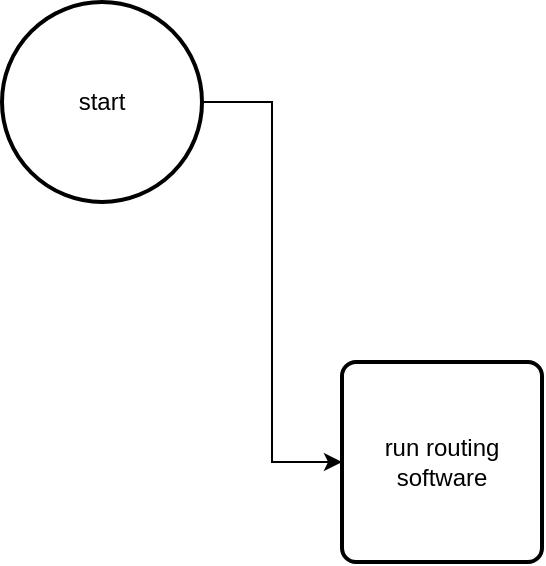 <mxfile version="14.6.11" type="github">
  <diagram id="Cs9q6yc808jhRWMu1o9q" name="Page-1">
    <mxGraphModel dx="1228" dy="495" grid="1" gridSize="10" guides="1" tooltips="1" connect="1" arrows="1" fold="1" page="1" pageScale="1" pageWidth="850" pageHeight="1100" math="0" shadow="0">
      <root>
        <mxCell id="0" />
        <mxCell id="1" parent="0" />
        <mxCell id="VGwC1PEudW0KpPr-9VnP-1" value="run routing software" style="rounded=1;whiteSpace=wrap;html=1;absoluteArcSize=1;arcSize=14;strokeWidth=2;" vertex="1" parent="1">
          <mxGeometry x="230" y="230" width="100" height="100" as="geometry" />
        </mxCell>
        <mxCell id="VGwC1PEudW0KpPr-9VnP-3" style="edgeStyle=orthogonalEdgeStyle;rounded=0;orthogonalLoop=1;jettySize=auto;html=1;entryX=0;entryY=0.5;entryDx=0;entryDy=0;" edge="1" parent="1" source="VGwC1PEudW0KpPr-9VnP-2" target="VGwC1PEudW0KpPr-9VnP-1">
          <mxGeometry relative="1" as="geometry" />
        </mxCell>
        <mxCell id="VGwC1PEudW0KpPr-9VnP-2" value="start" style="strokeWidth=2;html=1;shape=mxgraph.flowchart.start_2;whiteSpace=wrap;" vertex="1" parent="1">
          <mxGeometry x="60" y="50" width="100" height="100" as="geometry" />
        </mxCell>
      </root>
    </mxGraphModel>
  </diagram>
</mxfile>

